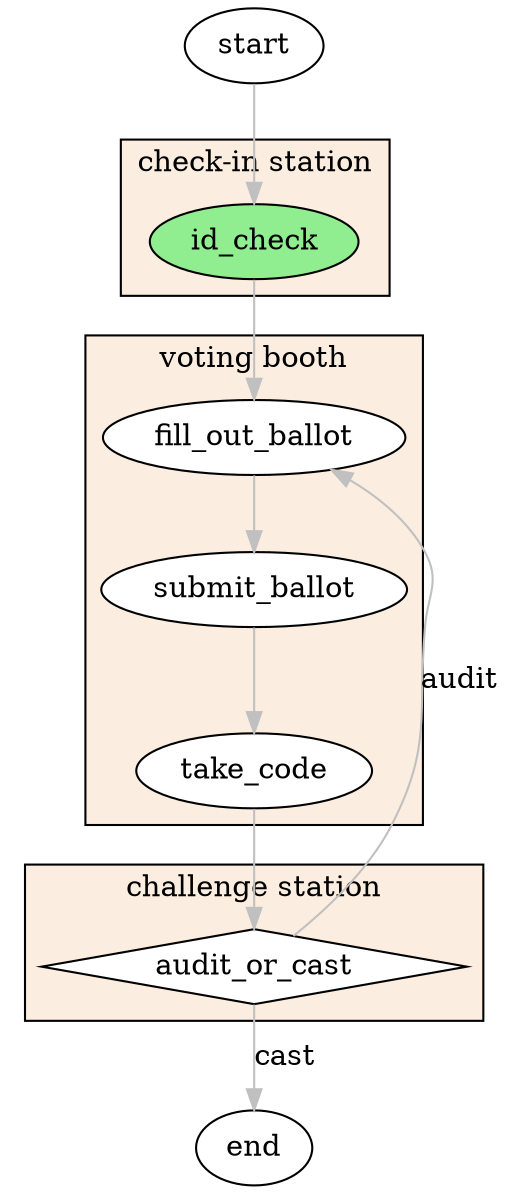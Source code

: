 digraph current_workflow {
  rankdir=TB
  bgcolor=transparent
  node [style=filled, fillcolor=white]
  edge [color=grey]

  start
  end
  start -> id_check
  subgraph cluster_votingbooth {
    bgcolor="#fbeee0"
    label="voting booth"
    fill_out_ballot -> submit_ballot -> take_code
  }
  subgraph cluster_checkin {
    bgcolor="#fbeee0"
    label="check-in station"
    id_check [fillcolor=lightgreen]
    id_check -> fill_out_ballot
  }
  subgraph cluster_challenge {
    bgcolor="#fbeee0"
    label="challenge station"
    audit_or_cast [shape=diamond]
  }
  // TODO separate post
  // subgraph cluster_verify {
  //   label="verify tally"
  //   verify_vote_included -> verify_tally
  // }
  take_code -> audit_or_cast
  audit_or_cast -> fill_out_ballot [label="audit", weight=0]
  // audit_or_cast -> verify_vote_included [label="cast"]
  audit_or_cast -> end [label="cast"]
  // verify_vote_included -> end
  // verify_tally -> end
}
